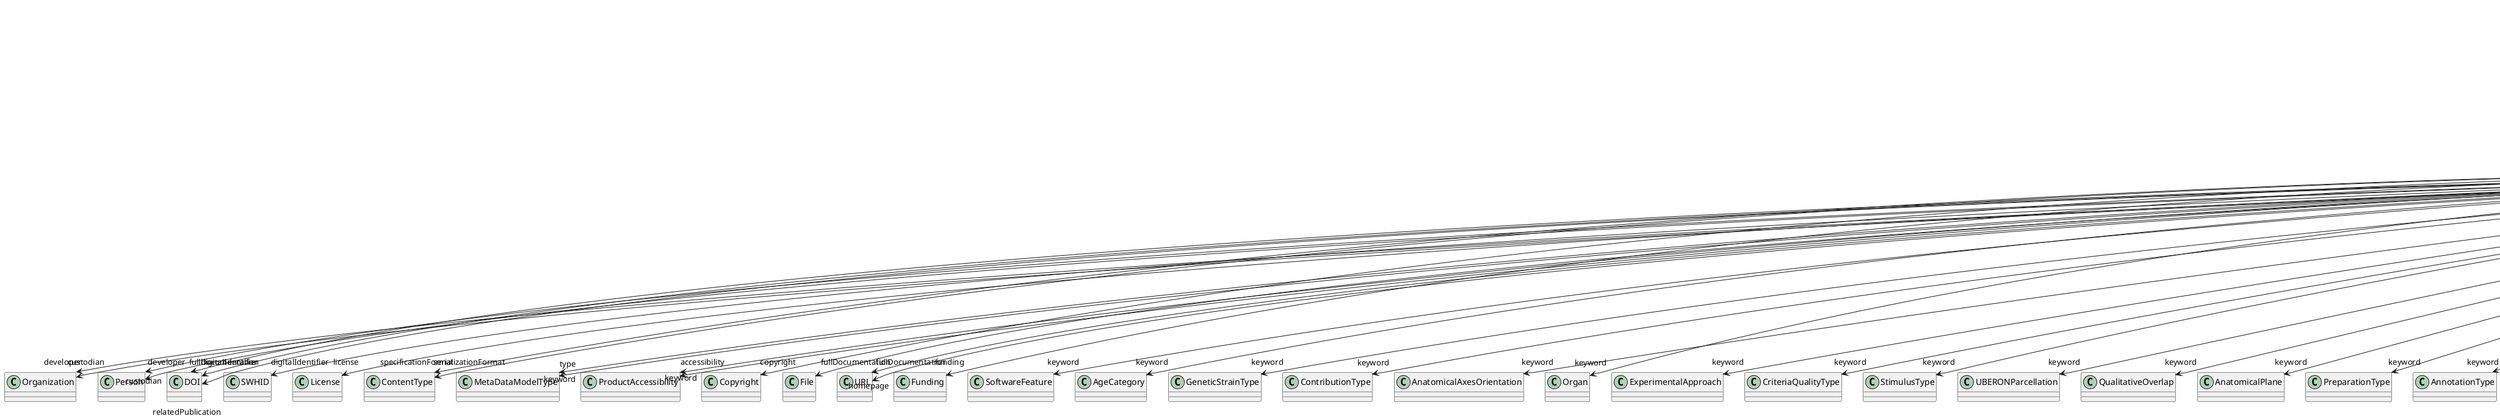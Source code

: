 @startuml
class MetaDataModelVersion {
+developer
+digitalIdentifier
+isAlternativeVersionOf
+isNewVersionOf
+license
+serializationFormat
+specificationFormat
+type
+accessibility
+copyright
+custodian
+description
+fullDocumentation
+fullName
+funding
+homepage
+howToCite
+keyword
+otherContribution
+relatedPublication
+releaseDate
+repository
+shortName
+supportChannel
+versionIdentifier
+versionInnovation

}
MetaDataModelVersion -d-> "developer" Organization
MetaDataModelVersion -d-> "developer" Person
MetaDataModelVersion -d-> "digitalIdentifier" DOI
MetaDataModelVersion -d-> "digitalIdentifier" SWHID
MetaDataModelVersion -d-> "isAlternativeVersionOf" MetaDataModelVersion
MetaDataModelVersion -d-> "isNewVersionOf" MetaDataModelVersion
MetaDataModelVersion -d-> "license" License
MetaDataModelVersion -d-> "serializationFormat" ContentType
MetaDataModelVersion -d-> "specificationFormat" ContentType
MetaDataModelVersion -d-> "type" MetaDataModelType
MetaDataModelVersion -d-> "accessibility" ProductAccessibility
MetaDataModelVersion -d-> "copyright" Copyright
MetaDataModelVersion -d-> "custodian" Organization
MetaDataModelVersion -d-> "custodian" Person
MetaDataModelVersion -d-> "fullDocumentation" DOI
MetaDataModelVersion -d-> "fullDocumentation" File
MetaDataModelVersion -d-> "fullDocumentation" URL
MetaDataModelVersion -d-> "funding" Funding
MetaDataModelVersion -d-> "homepage" URL
MetaDataModelVersion -d-> "keyword" SoftwareFeature
MetaDataModelVersion -d-> "keyword" AgeCategory
MetaDataModelVersion -d-> "keyword" GeneticStrainType
MetaDataModelVersion -d-> "keyword" ContributionType
MetaDataModelVersion -d-> "keyword" AnatomicalAxesOrientation
MetaDataModelVersion -d-> "keyword" Organ
MetaDataModelVersion -d-> "keyword" ExperimentalApproach
MetaDataModelVersion -d-> "keyword" CriteriaQualityType
MetaDataModelVersion -d-> "keyword" StimulusType
MetaDataModelVersion -d-> "keyword" UBERONParcellation
MetaDataModelVersion -d-> "keyword" QualitativeOverlap
MetaDataModelVersion -d-> "keyword" AnatomicalPlane
MetaDataModelVersion -d-> "keyword" PreparationType
MetaDataModelVersion -d-> "keyword" AnnotationType
MetaDataModelVersion -d-> "keyword" TermSuggestion
MetaDataModelVersion -d-> "keyword" CellType
MetaDataModelVersion -d-> "keyword" CranialWindowType
MetaDataModelVersion -d-> "keyword" Handedness
MetaDataModelVersion -d-> "keyword" Laterality
MetaDataModelVersion -d-> "keyword" EthicsAssessment
MetaDataModelVersion -d-> "keyword" TissueSampleType
MetaDataModelVersion -d-> "keyword" FileBundleGrouping
MetaDataModelVersion -d-> "keyword" FileRepositoryType
MetaDataModelVersion -d-> "keyword" CellCultureType
MetaDataModelVersion -d-> "keyword" ModelScope
MetaDataModelVersion -d-> "keyword" BiologicalOrder
MetaDataModelVersion -d-> "keyword" DataType
MetaDataModelVersion -d-> "keyword" UnitOfMeasurement
MetaDataModelVersion -d-> "keyword" StimulationApproach
MetaDataModelVersion -d-> "keyword" Language
MetaDataModelVersion -d-> "keyword" MeasuredQuantity
MetaDataModelVersion -d-> "keyword" FileUsageRole
MetaDataModelVersion -d-> "keyword" Service
MetaDataModelVersion -d-> "keyword" SemanticDataType
MetaDataModelVersion -d-> "keyword" ProductAccessibility
MetaDataModelVersion -d-> "keyword" OperatingSystem
MetaDataModelVersion -d-> "keyword" DiseaseModel
MetaDataModelVersion -d-> "keyword" BiologicalSex
MetaDataModelVersion -d-> "keyword" Species
MetaDataModelVersion -d-> "keyword" SubjectAttribute
MetaDataModelVersion -d-> "keyword" TissueSampleAttribute
MetaDataModelVersion -d-> "keyword" Terminology
MetaDataModelVersion -d-> "keyword" Disease
MetaDataModelVersion -d-> "keyword" ProgrammingLanguage
MetaDataModelVersion -d-> "keyword" TypeOfUncertainty
MetaDataModelVersion -d-> "keyword" SubcellularEntity
MetaDataModelVersion -d-> "keyword" MetaDataModelType
MetaDataModelVersion -d-> "keyword" Technique
MetaDataModelVersion -d-> "keyword" PatchClampVariation
MetaDataModelVersion -d-> "keyword" MolecularEntity
MetaDataModelVersion -d-> "keyword" BreedingType
MetaDataModelVersion -d-> "keyword" ModelAbstractionLevel
MetaDataModelVersion -d-> "keyword" DeviceType
MetaDataModelVersion -d-> "keyword" AtlasType
MetaDataModelVersion -d-> "keyword" OperatingDevice
MetaDataModelVersion -d-> "keyword" ActionStatusType
MetaDataModelVersion -d-> "keyword" SoftwareApplicationCategory
MetaDataModelVersion -d-> "otherContribution" Contribution
MetaDataModelVersion -d-> "relatedPublication" DOI
MetaDataModelVersion -d-> "relatedPublication" ISBN
MetaDataModelVersion -d-> "relatedPublication" HANDLE
MetaDataModelVersion -d-> "repository" FileRepository

@enduml